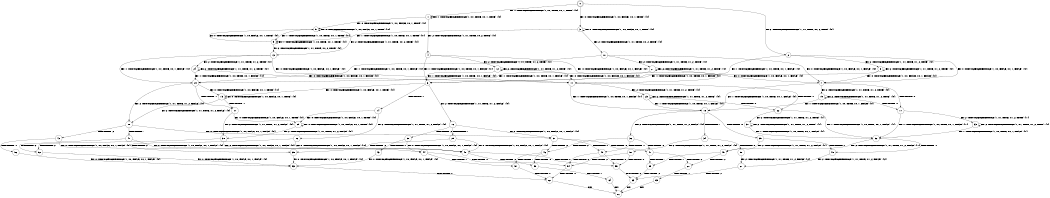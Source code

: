 digraph BCG {
size = "7, 10.5";
center = TRUE;
node [shape = circle];
0 [peripheries = 2];
0 -> 1 [label = "EX !1 !ATOMIC_EXCH_BRANCH (1, +0, TRUE, +0, 1, TRUE) !{0}"];
0 -> 2 [label = "EX !2 !ATOMIC_EXCH_BRANCH (1, +1, TRUE, +0, 2, TRUE) !{0}"];
0 -> 3 [label = "EX !0 !ATOMIC_EXCH_BRANCH (1, +0, FALSE, +0, 1, TRUE) !{0}"];
1 -> 4 [label = "EX !2 !ATOMIC_EXCH_BRANCH (1, +1, TRUE, +0, 2, TRUE) !{0}"];
1 -> 5 [label = "EX !0 !ATOMIC_EXCH_BRANCH (1, +0, FALSE, +0, 1, TRUE) !{0}"];
1 -> 1 [label = "EX !1 !ATOMIC_EXCH_BRANCH (1, +0, TRUE, +0, 1, TRUE) !{0}"];
2 -> 6 [label = "EX !1 !ATOMIC_EXCH_BRANCH (1, +0, TRUE, +0, 1, FALSE) !{0}"];
2 -> 7 [label = "EX !0 !ATOMIC_EXCH_BRANCH (1, +0, FALSE, +0, 1, FALSE) !{0}"];
2 -> 8 [label = "EX !2 !ATOMIC_EXCH_BRANCH (1, +1, TRUE, +1, 2, TRUE) !{0}"];
3 -> 9 [label = "EX !1 !ATOMIC_EXCH_BRANCH (1, +0, TRUE, +0, 1, TRUE) !{0}"];
3 -> 10 [label = "EX !2 !ATOMIC_EXCH_BRANCH (1, +1, TRUE, +0, 2, TRUE) !{0}"];
3 -> 3 [label = "EX !0 !ATOMIC_EXCH_BRANCH (1, +0, FALSE, +0, 1, TRUE) !{0}"];
4 -> 11 [label = "EX !0 !ATOMIC_EXCH_BRANCH (1, +0, FALSE, +0, 1, FALSE) !{0}"];
4 -> 12 [label = "EX !2 !ATOMIC_EXCH_BRANCH (1, +1, TRUE, +1, 2, TRUE) !{0}"];
4 -> 6 [label = "EX !1 !ATOMIC_EXCH_BRANCH (1, +0, TRUE, +0, 1, FALSE) !{0}"];
5 -> 13 [label = "EX !2 !ATOMIC_EXCH_BRANCH (1, +1, TRUE, +0, 2, TRUE) !{0}"];
5 -> 9 [label = "EX !1 !ATOMIC_EXCH_BRANCH (1, +0, TRUE, +0, 1, TRUE) !{0}"];
5 -> 5 [label = "EX !0 !ATOMIC_EXCH_BRANCH (1, +0, FALSE, +0, 1, TRUE) !{0}"];
6 -> 14 [label = "TERMINATE !1"];
6 -> 15 [label = "EX !0 !ATOMIC_EXCH_BRANCH (1, +0, FALSE, +0, 1, TRUE) !{0}"];
6 -> 16 [label = "EX !2 !ATOMIC_EXCH_BRANCH (1, +1, TRUE, +1, 2, FALSE) !{0}"];
7 -> 17 [label = "TERMINATE !0"];
7 -> 18 [label = "EX !1 !ATOMIC_EXCH_BRANCH (1, +0, TRUE, +0, 1, FALSE) !{0}"];
7 -> 19 [label = "EX !2 !ATOMIC_EXCH_BRANCH (1, +1, TRUE, +1, 2, TRUE) !{0}"];
8 -> 6 [label = "EX !1 !ATOMIC_EXCH_BRANCH (1, +0, TRUE, +0, 1, FALSE) !{0}"];
8 -> 7 [label = "EX !0 !ATOMIC_EXCH_BRANCH (1, +0, FALSE, +0, 1, FALSE) !{0}"];
8 -> 8 [label = "EX !2 !ATOMIC_EXCH_BRANCH (1, +1, TRUE, +1, 2, TRUE) !{0}"];
9 -> 13 [label = "EX !2 !ATOMIC_EXCH_BRANCH (1, +1, TRUE, +0, 2, TRUE) !{0}"];
9 -> 9 [label = "EX !1 !ATOMIC_EXCH_BRANCH (1, +0, TRUE, +0, 1, TRUE) !{0}"];
9 -> 5 [label = "EX !0 !ATOMIC_EXCH_BRANCH (1, +0, FALSE, +0, 1, TRUE) !{0}"];
10 -> 20 [label = "EX !1 !ATOMIC_EXCH_BRANCH (1, +0, TRUE, +0, 1, FALSE) !{0}"];
10 -> 21 [label = "EX !2 !ATOMIC_EXCH_BRANCH (1, +1, TRUE, +1, 2, TRUE) !{0}"];
10 -> 7 [label = "EX !0 !ATOMIC_EXCH_BRANCH (1, +0, FALSE, +0, 1, FALSE) !{0}"];
11 -> 22 [label = "TERMINATE !0"];
11 -> 23 [label = "EX !2 !ATOMIC_EXCH_BRANCH (1, +1, TRUE, +1, 2, TRUE) !{0}"];
11 -> 18 [label = "EX !1 !ATOMIC_EXCH_BRANCH (1, +0, TRUE, +0, 1, FALSE) !{0}"];
12 -> 11 [label = "EX !0 !ATOMIC_EXCH_BRANCH (1, +0, FALSE, +0, 1, FALSE) !{0}"];
12 -> 12 [label = "EX !2 !ATOMIC_EXCH_BRANCH (1, +1, TRUE, +1, 2, TRUE) !{0}"];
12 -> 6 [label = "EX !1 !ATOMIC_EXCH_BRANCH (1, +0, TRUE, +0, 1, FALSE) !{0}"];
13 -> 24 [label = "EX !2 !ATOMIC_EXCH_BRANCH (1, +1, TRUE, +1, 2, TRUE) !{0}"];
13 -> 20 [label = "EX !1 !ATOMIC_EXCH_BRANCH (1, +0, TRUE, +0, 1, FALSE) !{0}"];
13 -> 11 [label = "EX !0 !ATOMIC_EXCH_BRANCH (1, +0, FALSE, +0, 1, FALSE) !{0}"];
14 -> 25 [label = "EX !0 !ATOMIC_EXCH_BRANCH (1, +0, FALSE, +0, 1, TRUE) !{0}"];
14 -> 26 [label = "EX !2 !ATOMIC_EXCH_BRANCH (1, +1, TRUE, +1, 2, FALSE) !{0}"];
15 -> 27 [label = "TERMINATE !1"];
15 -> 28 [label = "EX !2 !ATOMIC_EXCH_BRANCH (1, +1, TRUE, +1, 2, FALSE) !{0}"];
15 -> 15 [label = "EX !0 !ATOMIC_EXCH_BRANCH (1, +0, FALSE, +0, 1, TRUE) !{0}"];
16 -> 29 [label = "TERMINATE !1"];
16 -> 30 [label = "TERMINATE !2"];
16 -> 31 [label = "EX !0 !ATOMIC_EXCH_BRANCH (1, +0, FALSE, +0, 1, FALSE) !{0}"];
17 -> 32 [label = "EX !1 !ATOMIC_EXCH_BRANCH (1, +0, TRUE, +0, 1, FALSE) !{1}"];
17 -> 33 [label = "EX !2 !ATOMIC_EXCH_BRANCH (1, +1, TRUE, +1, 2, TRUE) !{1}"];
18 -> 34 [label = "TERMINATE !1"];
18 -> 35 [label = "TERMINATE !0"];
18 -> 36 [label = "EX !2 !ATOMIC_EXCH_BRANCH (1, +1, TRUE, +1, 2, FALSE) !{0}"];
19 -> 17 [label = "TERMINATE !0"];
19 -> 18 [label = "EX !1 !ATOMIC_EXCH_BRANCH (1, +0, TRUE, +0, 1, FALSE) !{0}"];
19 -> 19 [label = "EX !2 !ATOMIC_EXCH_BRANCH (1, +1, TRUE, +1, 2, TRUE) !{0}"];
20 -> 27 [label = "TERMINATE !1"];
20 -> 28 [label = "EX !2 !ATOMIC_EXCH_BRANCH (1, +1, TRUE, +1, 2, FALSE) !{0}"];
20 -> 15 [label = "EX !0 !ATOMIC_EXCH_BRANCH (1, +0, FALSE, +0, 1, TRUE) !{0}"];
21 -> 20 [label = "EX !1 !ATOMIC_EXCH_BRANCH (1, +0, TRUE, +0, 1, FALSE) !{0}"];
21 -> 21 [label = "EX !2 !ATOMIC_EXCH_BRANCH (1, +1, TRUE, +1, 2, TRUE) !{0}"];
21 -> 7 [label = "EX !0 !ATOMIC_EXCH_BRANCH (1, +0, FALSE, +0, 1, FALSE) !{0}"];
22 -> 37 [label = "EX !2 !ATOMIC_EXCH_BRANCH (1, +1, TRUE, +1, 2, TRUE) !{1}"];
22 -> 32 [label = "EX !1 !ATOMIC_EXCH_BRANCH (1, +0, TRUE, +0, 1, FALSE) !{1}"];
23 -> 22 [label = "TERMINATE !0"];
23 -> 23 [label = "EX !2 !ATOMIC_EXCH_BRANCH (1, +1, TRUE, +1, 2, TRUE) !{0}"];
23 -> 18 [label = "EX !1 !ATOMIC_EXCH_BRANCH (1, +0, TRUE, +0, 1, FALSE) !{0}"];
24 -> 24 [label = "EX !2 !ATOMIC_EXCH_BRANCH (1, +1, TRUE, +1, 2, TRUE) !{0}"];
24 -> 20 [label = "EX !1 !ATOMIC_EXCH_BRANCH (1, +0, TRUE, +0, 1, FALSE) !{0}"];
24 -> 11 [label = "EX !0 !ATOMIC_EXCH_BRANCH (1, +0, FALSE, +0, 1, FALSE) !{0}"];
25 -> 38 [label = "EX !2 !ATOMIC_EXCH_BRANCH (1, +1, TRUE, +1, 2, FALSE) !{0}"];
25 -> 25 [label = "EX !0 !ATOMIC_EXCH_BRANCH (1, +0, FALSE, +0, 1, TRUE) !{0}"];
26 -> 39 [label = "TERMINATE !2"];
26 -> 40 [label = "EX !0 !ATOMIC_EXCH_BRANCH (1, +0, FALSE, +0, 1, FALSE) !{0}"];
27 -> 38 [label = "EX !2 !ATOMIC_EXCH_BRANCH (1, +1, TRUE, +1, 2, FALSE) !{0}"];
27 -> 25 [label = "EX !0 !ATOMIC_EXCH_BRANCH (1, +0, FALSE, +0, 1, TRUE) !{0}"];
28 -> 41 [label = "TERMINATE !1"];
28 -> 42 [label = "TERMINATE !2"];
28 -> 31 [label = "EX !0 !ATOMIC_EXCH_BRANCH (1, +0, FALSE, +0, 1, FALSE) !{0}"];
29 -> 39 [label = "TERMINATE !2"];
29 -> 40 [label = "EX !0 !ATOMIC_EXCH_BRANCH (1, +0, FALSE, +0, 1, FALSE) !{0}"];
30 -> 43 [label = "TERMINATE !1"];
30 -> 44 [label = "EX !0 !ATOMIC_EXCH_BRANCH (1, +0, FALSE, +0, 1, FALSE) !{0}"];
31 -> 45 [label = "TERMINATE !1"];
31 -> 46 [label = "TERMINATE !2"];
31 -> 47 [label = "TERMINATE !0"];
32 -> 48 [label = "TERMINATE !1"];
32 -> 49 [label = "EX !2 !ATOMIC_EXCH_BRANCH (1, +1, TRUE, +1, 2, FALSE) !{1}"];
33 -> 32 [label = "EX !1 !ATOMIC_EXCH_BRANCH (1, +0, TRUE, +0, 1, FALSE) !{1}"];
33 -> 33 [label = "EX !2 !ATOMIC_EXCH_BRANCH (1, +1, TRUE, +1, 2, TRUE) !{1}"];
34 -> 50 [label = "TERMINATE !0"];
34 -> 51 [label = "EX !2 !ATOMIC_EXCH_BRANCH (1, +1, TRUE, +1, 2, FALSE) !{0}"];
35 -> 48 [label = "TERMINATE !1"];
35 -> 49 [label = "EX !2 !ATOMIC_EXCH_BRANCH (1, +1, TRUE, +1, 2, FALSE) !{1}"];
36 -> 45 [label = "TERMINATE !1"];
36 -> 46 [label = "TERMINATE !2"];
36 -> 47 [label = "TERMINATE !0"];
37 -> 37 [label = "EX !2 !ATOMIC_EXCH_BRANCH (1, +1, TRUE, +1, 2, TRUE) !{1}"];
37 -> 32 [label = "EX !1 !ATOMIC_EXCH_BRANCH (1, +0, TRUE, +0, 1, FALSE) !{1}"];
38 -> 52 [label = "TERMINATE !2"];
38 -> 40 [label = "EX !0 !ATOMIC_EXCH_BRANCH (1, +0, FALSE, +0, 1, FALSE) !{0}"];
39 -> 53 [label = "EX !0 !ATOMIC_EXCH_BRANCH (1, +0, FALSE, +0, 1, FALSE) !{0}"];
40 -> 54 [label = "TERMINATE !2"];
40 -> 55 [label = "TERMINATE !0"];
41 -> 52 [label = "TERMINATE !2"];
41 -> 40 [label = "EX !0 !ATOMIC_EXCH_BRANCH (1, +0, FALSE, +0, 1, FALSE) !{0}"];
42 -> 56 [label = "TERMINATE !1"];
42 -> 44 [label = "EX !0 !ATOMIC_EXCH_BRANCH (1, +0, FALSE, +0, 1, FALSE) !{0}"];
43 -> 53 [label = "EX !0 !ATOMIC_EXCH_BRANCH (1, +0, FALSE, +0, 1, FALSE) !{0}"];
44 -> 57 [label = "TERMINATE !1"];
44 -> 58 [label = "TERMINATE !0"];
45 -> 54 [label = "TERMINATE !2"];
45 -> 55 [label = "TERMINATE !0"];
46 -> 57 [label = "TERMINATE !1"];
46 -> 58 [label = "TERMINATE !0"];
47 -> 59 [label = "TERMINATE !1"];
47 -> 60 [label = "TERMINATE !2"];
48 -> 61 [label = "EX !2 !ATOMIC_EXCH_BRANCH (1, +1, TRUE, +1, 2, FALSE) !{2}"];
49 -> 59 [label = "TERMINATE !1"];
49 -> 60 [label = "TERMINATE !2"];
50 -> 61 [label = "EX !2 !ATOMIC_EXCH_BRANCH (1, +1, TRUE, +1, 2, FALSE) !{2}"];
51 -> 54 [label = "TERMINATE !2"];
51 -> 55 [label = "TERMINATE !0"];
52 -> 53 [label = "EX !0 !ATOMIC_EXCH_BRANCH (1, +0, FALSE, +0, 1, FALSE) !{0}"];
53 -> 62 [label = "TERMINATE !0"];
54 -> 62 [label = "TERMINATE !0"];
55 -> 63 [label = "TERMINATE !2"];
56 -> 53 [label = "EX !0 !ATOMIC_EXCH_BRANCH (1, +0, FALSE, +0, 1, FALSE) !{0}"];
57 -> 62 [label = "TERMINATE !0"];
58 -> 64 [label = "TERMINATE !1"];
59 -> 63 [label = "TERMINATE !2"];
60 -> 65 [label = "TERMINATE !1"];
61 -> 63 [label = "TERMINATE !2"];
62 -> 66 [label = "exit"];
63 -> 66 [label = "exit"];
64 -> 66 [label = "exit"];
65 -> 66 [label = "exit"];
}
